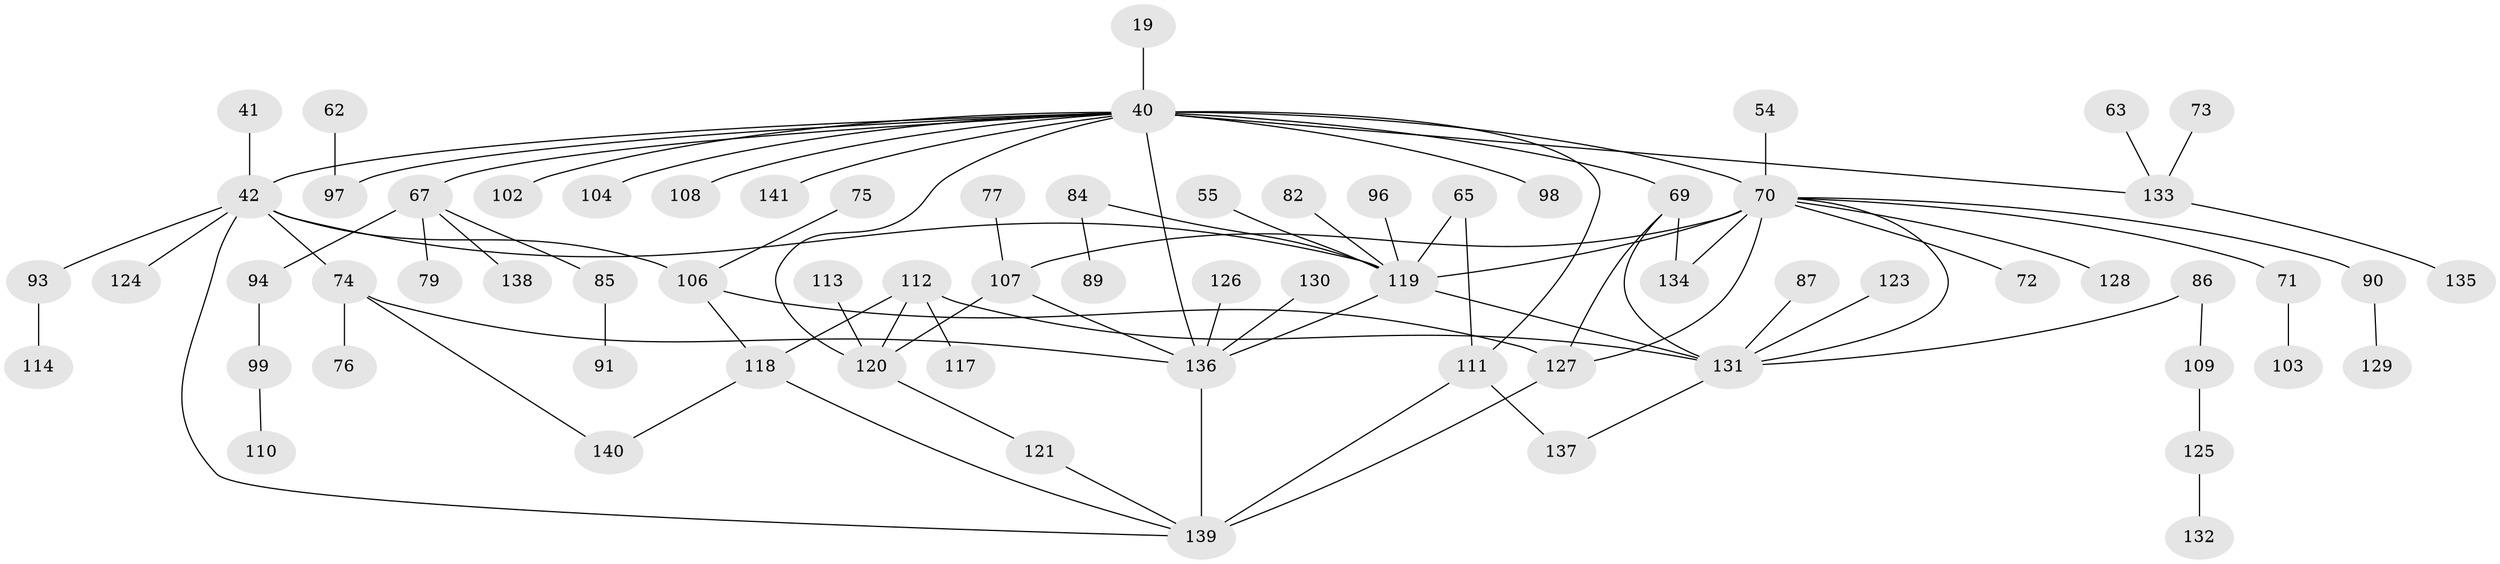 // original degree distribution, {5: 0.04964539007092199, 6: 0.02127659574468085, 7: 0.02127659574468085, 4: 0.09219858156028368, 8: 0.014184397163120567, 3: 0.1773049645390071, 2: 0.2907801418439716, 1: 0.3333333333333333}
// Generated by graph-tools (version 1.1) at 2025/41/03/09/25 04:41:44]
// undirected, 70 vertices, 89 edges
graph export_dot {
graph [start="1"]
  node [color=gray90,style=filled];
  19;
  40 [super="+32+14"];
  41;
  42 [super="+25"];
  54;
  55;
  62;
  63;
  65 [super="+61"];
  67 [super="+59"];
  69 [super="+57"];
  70 [super="+2+45"];
  71;
  72;
  73;
  74 [super="+33"];
  75;
  76;
  77;
  79;
  82;
  84;
  85;
  86;
  87;
  89;
  90;
  91;
  93 [super="+68"];
  94;
  96 [super="+23"];
  97 [super="+12"];
  98 [super="+34"];
  99;
  102;
  103;
  104;
  106 [super="+22"];
  107 [super="+46+35"];
  108 [super="+15"];
  109;
  110;
  111;
  112 [super="+44"];
  113;
  114;
  117;
  118 [super="+28"];
  119 [super="+1+53+78+116+88"];
  120 [super="+60+101"];
  121;
  123;
  124;
  125;
  126;
  127 [super="+80"];
  128;
  129;
  130;
  131 [super="+83+30+51"];
  132;
  133 [super="+56"];
  134 [super="+122"];
  135;
  136 [super="+49+95"];
  137;
  138;
  139 [super="+39+81+31+92+105"];
  140;
  141;
  19 -- 40;
  40 -- 111;
  40 -- 70 [weight=3];
  40 -- 97;
  40 -- 69 [weight=2];
  40 -- 102;
  40 -- 104;
  40 -- 42 [weight=2];
  40 -- 141;
  40 -- 136 [weight=2];
  40 -- 120;
  40 -- 108;
  40 -- 98;
  40 -- 133;
  40 -- 67;
  41 -- 42;
  42 -- 74;
  42 -- 124;
  42 -- 106;
  42 -- 139;
  42 -- 119;
  42 -- 93;
  54 -- 70;
  55 -- 119;
  62 -- 97;
  63 -- 133;
  65 -- 111;
  65 -- 119;
  67 -- 79;
  67 -- 85;
  67 -- 138;
  67 -- 94;
  69 -- 131;
  69 -- 127;
  69 -- 134;
  70 -- 71;
  70 -- 72;
  70 -- 127 [weight=2];
  70 -- 119 [weight=5];
  70 -- 128;
  70 -- 90;
  70 -- 131;
  70 -- 107 [weight=2];
  70 -- 134;
  71 -- 103;
  73 -- 133;
  74 -- 140;
  74 -- 76;
  74 -- 136;
  75 -- 106;
  77 -- 107;
  82 -- 119;
  84 -- 89;
  84 -- 119;
  85 -- 91;
  86 -- 109;
  86 -- 131;
  87 -- 131;
  90 -- 129;
  93 -- 114;
  94 -- 99;
  96 -- 119;
  99 -- 110;
  106 -- 118;
  106 -- 127;
  107 -- 120;
  107 -- 136;
  109 -- 125;
  111 -- 139;
  111 -- 137;
  112 -- 117;
  112 -- 118;
  112 -- 131;
  112 -- 120;
  113 -- 120;
  118 -- 140;
  118 -- 139;
  119 -- 136 [weight=2];
  119 -- 131;
  120 -- 121;
  121 -- 139;
  123 -- 131;
  125 -- 132;
  126 -- 136;
  127 -- 139 [weight=2];
  130 -- 136;
  131 -- 137;
  133 -- 135;
  136 -- 139;
}
